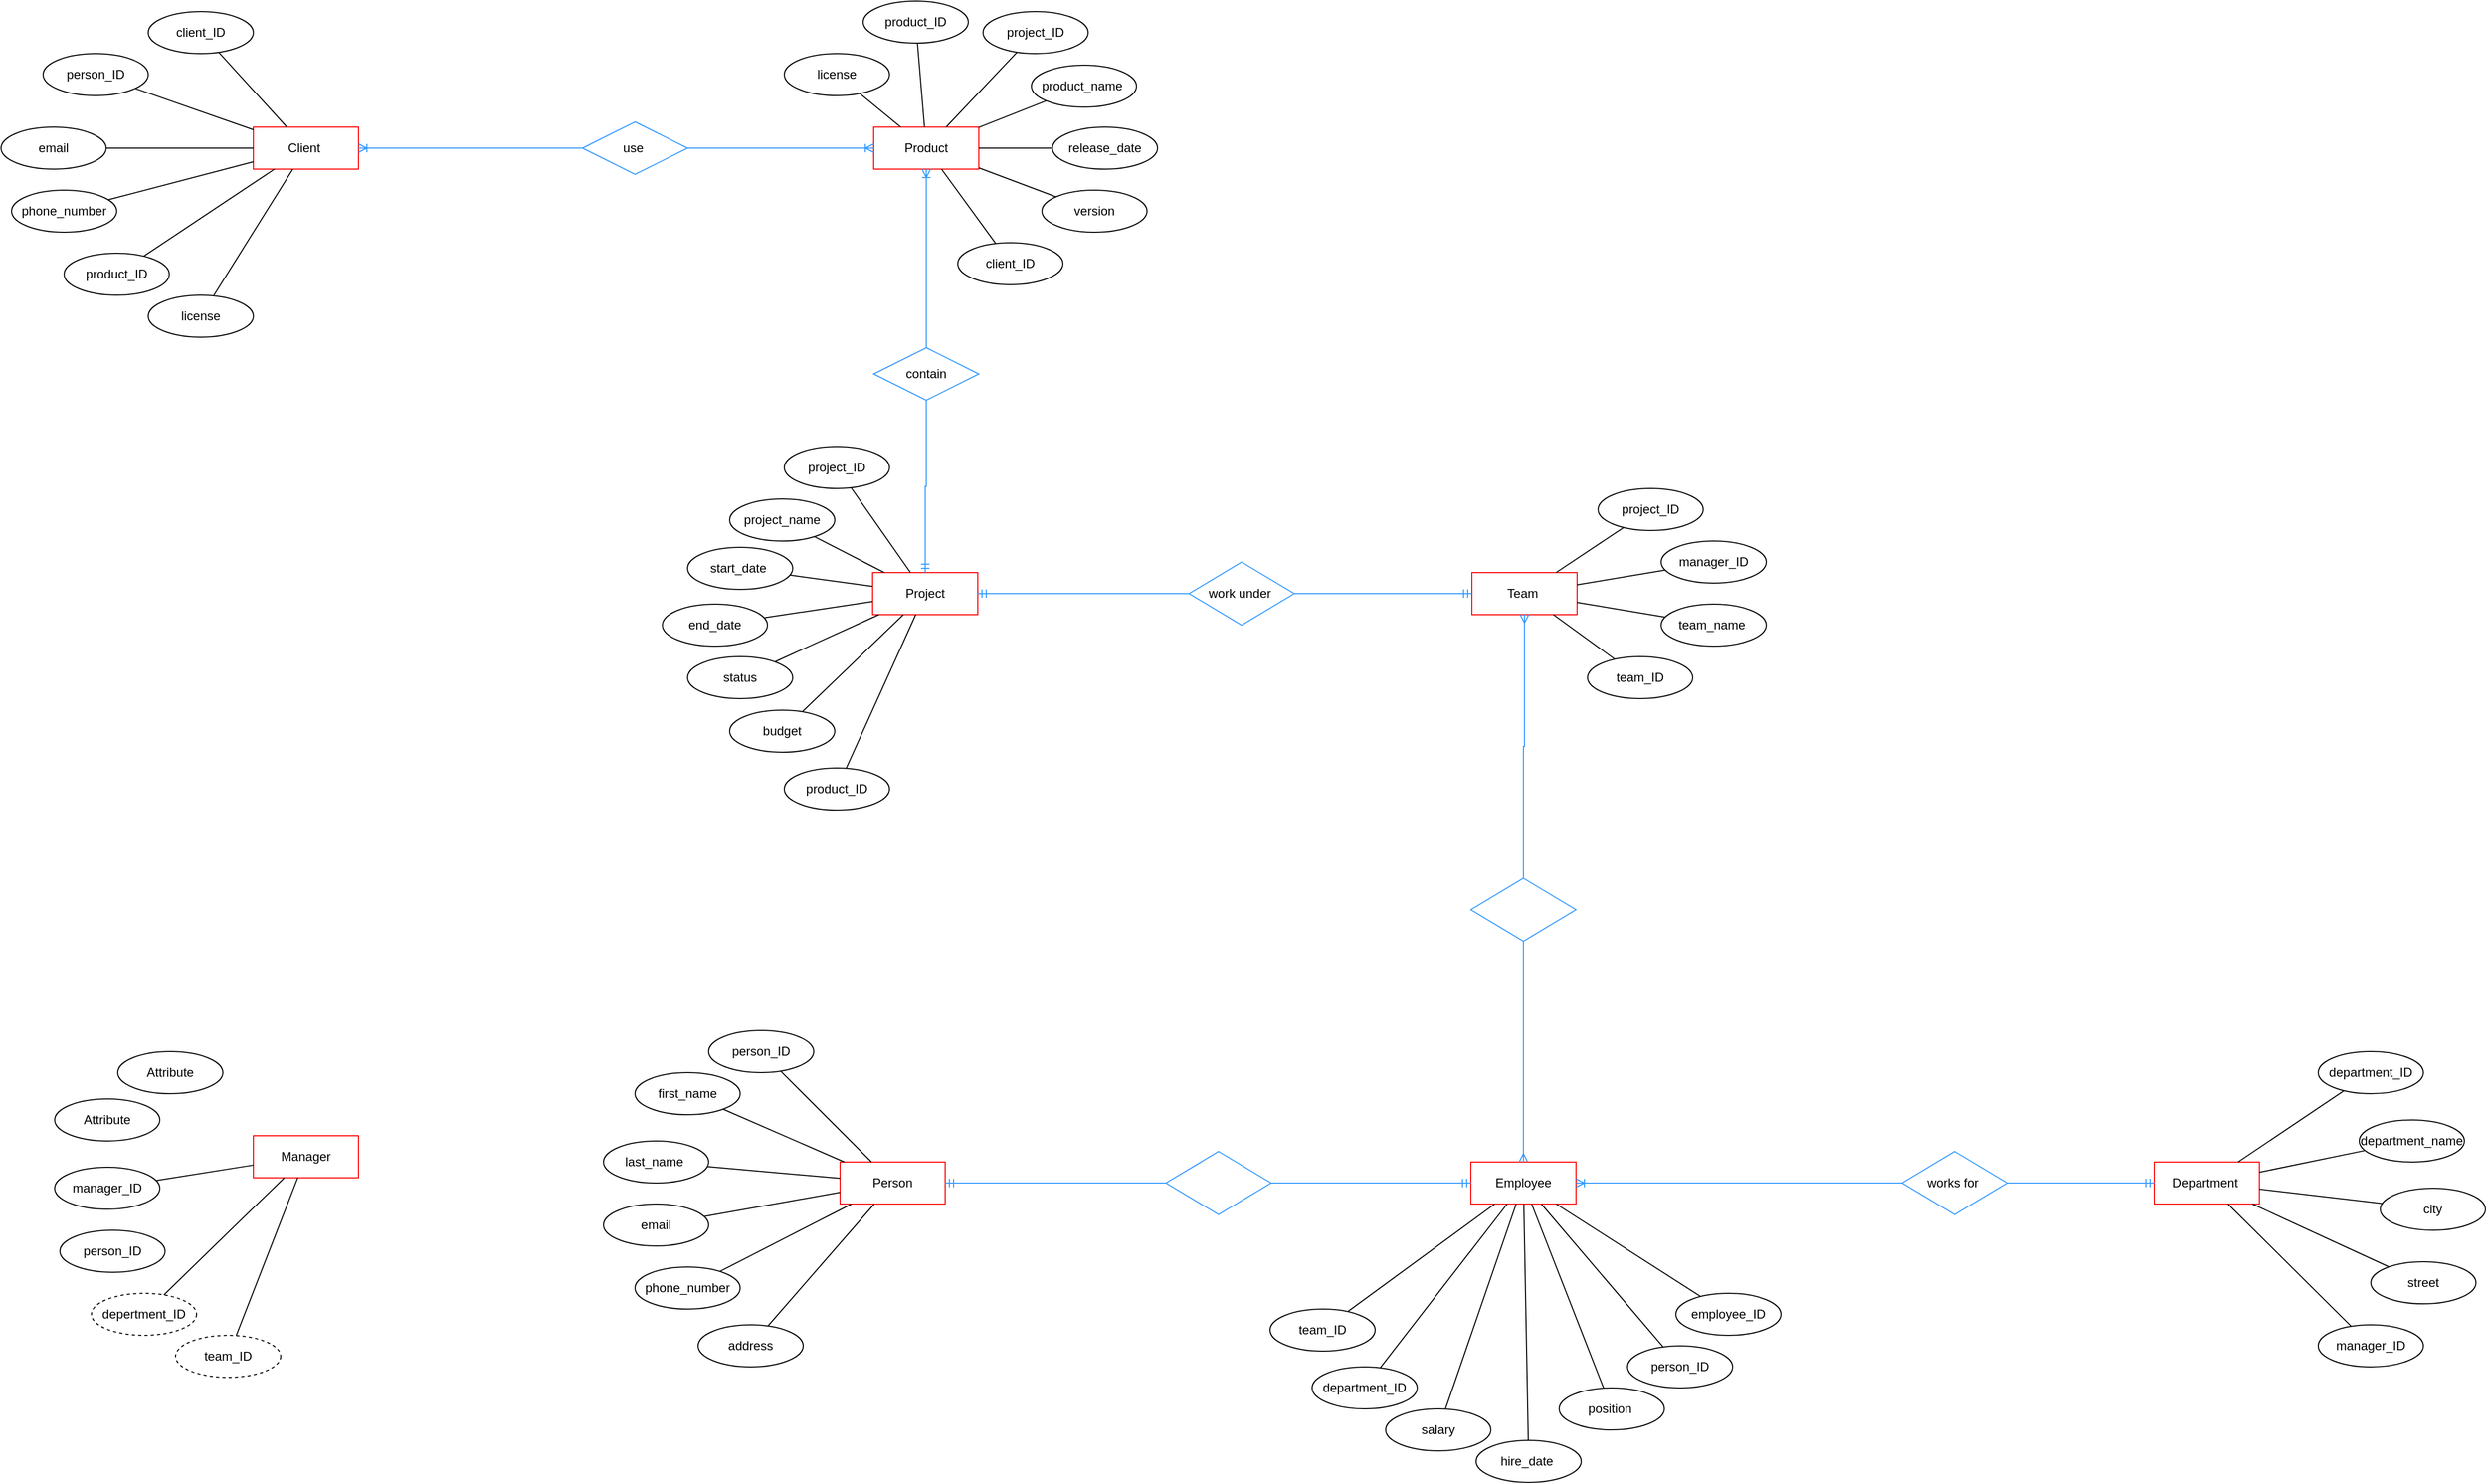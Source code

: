 <mxfile version="24.7.16">
  <diagram name="Сторінка-1" id="0Pz7Ob6YXoPbe005RDs7">
    <mxGraphModel dx="2867" dy="1256" grid="1" gridSize="10" guides="1" tooltips="1" connect="1" arrows="1" fold="1" page="1" pageScale="1" pageWidth="827" pageHeight="1169" math="0" shadow="0">
      <root>
        <mxCell id="0" />
        <mxCell id="1" parent="0" />
        <mxCell id="HCUcy7XUK_Hv5iFKnbys-1" value="person_ID" style="ellipse;whiteSpace=wrap;html=1;align=center;" vertex="1" parent="1">
          <mxGeometry x="1200" y="1370" width="100" height="40" as="geometry" />
        </mxCell>
        <mxCell id="HCUcy7XUK_Hv5iFKnbys-2" value="first_name" style="ellipse;whiteSpace=wrap;html=1;align=center;" vertex="1" parent="1">
          <mxGeometry x="1130" y="1410" width="100" height="40" as="geometry" />
        </mxCell>
        <mxCell id="HCUcy7XUK_Hv5iFKnbys-3" value="last_name&amp;nbsp;" style="ellipse;whiteSpace=wrap;html=1;align=center;" vertex="1" parent="1">
          <mxGeometry x="1100" y="1475" width="100" height="40" as="geometry" />
        </mxCell>
        <mxCell id="HCUcy7XUK_Hv5iFKnbys-4" value="email" style="ellipse;whiteSpace=wrap;html=1;align=center;" vertex="1" parent="1">
          <mxGeometry x="1100" y="1535" width="100" height="40" as="geometry" />
        </mxCell>
        <mxCell id="HCUcy7XUK_Hv5iFKnbys-5" value="phone_number" style="ellipse;whiteSpace=wrap;html=1;align=center;" vertex="1" parent="1">
          <mxGeometry x="1130" y="1595" width="100" height="40" as="geometry" />
        </mxCell>
        <mxCell id="HCUcy7XUK_Hv5iFKnbys-6" value="Person" style="whiteSpace=wrap;html=1;align=center;strokeColor=#FF0000;" vertex="1" parent="1">
          <mxGeometry x="1325" y="1495" width="100" height="40" as="geometry" />
        </mxCell>
        <mxCell id="HCUcy7XUK_Hv5iFKnbys-7" value="address" style="ellipse;whiteSpace=wrap;html=1;align=center;" vertex="1" parent="1">
          <mxGeometry x="1190" y="1650" width="100" height="40" as="geometry" />
        </mxCell>
        <mxCell id="HCUcy7XUK_Hv5iFKnbys-8" value="Employee" style="whiteSpace=wrap;html=1;align=center;strokeColor=#FF0000;" vertex="1" parent="1">
          <mxGeometry x="1925" y="1495" width="100" height="40" as="geometry" />
        </mxCell>
        <mxCell id="HCUcy7XUK_Hv5iFKnbys-9" value="employee_ID" style="ellipse;whiteSpace=wrap;html=1;align=center;" vertex="1" parent="1">
          <mxGeometry x="2120" y="1620" width="100" height="40" as="geometry" />
        </mxCell>
        <mxCell id="HCUcy7XUK_Hv5iFKnbys-10" value="person_ID" style="ellipse;whiteSpace=wrap;html=1;align=center;" vertex="1" parent="1">
          <mxGeometry x="2074" y="1670" width="100" height="40" as="geometry" />
        </mxCell>
        <mxCell id="HCUcy7XUK_Hv5iFKnbys-11" value="position&amp;nbsp;" style="ellipse;whiteSpace=wrap;html=1;align=center;" vertex="1" parent="1">
          <mxGeometry x="2009" y="1710" width="100" height="40" as="geometry" />
        </mxCell>
        <mxCell id="HCUcy7XUK_Hv5iFKnbys-12" value="hire_date&amp;nbsp;" style="ellipse;whiteSpace=wrap;html=1;align=center;" vertex="1" parent="1">
          <mxGeometry x="1930" y="1760" width="100" height="40" as="geometry" />
        </mxCell>
        <mxCell id="HCUcy7XUK_Hv5iFKnbys-13" value="salary" style="ellipse;whiteSpace=wrap;html=1;align=center;" vertex="1" parent="1">
          <mxGeometry x="1844" y="1730" width="100" height="40" as="geometry" />
        </mxCell>
        <mxCell id="HCUcy7XUK_Hv5iFKnbys-14" value="department_ID" style="ellipse;whiteSpace=wrap;html=1;align=center;" vertex="1" parent="1">
          <mxGeometry x="1774" y="1690" width="100" height="40" as="geometry" />
        </mxCell>
        <mxCell id="HCUcy7XUK_Hv5iFKnbys-15" value="team_ID" style="ellipse;whiteSpace=wrap;html=1;align=center;" vertex="1" parent="1">
          <mxGeometry x="1734" y="1635" width="100" height="40" as="geometry" />
        </mxCell>
        <mxCell id="HCUcy7XUK_Hv5iFKnbys-16" value="Department&amp;nbsp;" style="whiteSpace=wrap;html=1;align=center;strokeColor=#FF0000;" vertex="1" parent="1">
          <mxGeometry x="2575" y="1495" width="100" height="40" as="geometry" />
        </mxCell>
        <mxCell id="HCUcy7XUK_Hv5iFKnbys-17" value="department_ID" style="ellipse;whiteSpace=wrap;html=1;align=center;" vertex="1" parent="1">
          <mxGeometry x="2731" y="1390" width="100" height="40" as="geometry" />
        </mxCell>
        <mxCell id="HCUcy7XUK_Hv5iFKnbys-18" value="department_name" style="ellipse;whiteSpace=wrap;html=1;align=center;" vertex="1" parent="1">
          <mxGeometry x="2770" y="1455" width="100" height="40" as="geometry" />
        </mxCell>
        <mxCell id="HCUcy7XUK_Hv5iFKnbys-19" value="manager_ID" style="ellipse;whiteSpace=wrap;html=1;align=center;" vertex="1" parent="1">
          <mxGeometry x="2731" y="1650" width="100" height="40" as="geometry" />
        </mxCell>
        <mxCell id="HCUcy7XUK_Hv5iFKnbys-20" value="Team&amp;nbsp;" style="whiteSpace=wrap;html=1;align=center;strokeColor=#FF0000;" vertex="1" parent="1">
          <mxGeometry x="1926" y="934" width="100" height="40" as="geometry" />
        </mxCell>
        <mxCell id="HCUcy7XUK_Hv5iFKnbys-21" value="team_ID" style="ellipse;whiteSpace=wrap;html=1;align=center;" vertex="1" parent="1">
          <mxGeometry x="2036" y="1014" width="100" height="40" as="geometry" />
        </mxCell>
        <mxCell id="HCUcy7XUK_Hv5iFKnbys-22" value="team_name&amp;nbsp;" style="ellipse;whiteSpace=wrap;html=1;align=center;" vertex="1" parent="1">
          <mxGeometry x="2106" y="964" width="100" height="40" as="geometry" />
        </mxCell>
        <mxCell id="HCUcy7XUK_Hv5iFKnbys-23" value="manager_ID" style="ellipse;whiteSpace=wrap;html=1;align=center;" vertex="1" parent="1">
          <mxGeometry x="2106" y="904" width="100" height="40" as="geometry" />
        </mxCell>
        <mxCell id="HCUcy7XUK_Hv5iFKnbys-24" value="project_ID" style="ellipse;whiteSpace=wrap;html=1;align=center;" vertex="1" parent="1">
          <mxGeometry x="2046" y="854" width="100" height="40" as="geometry" />
        </mxCell>
        <mxCell id="HCUcy7XUK_Hv5iFKnbys-25" value="Product" style="whiteSpace=wrap;html=1;align=center;strokeColor=#FF0000;" vertex="1" parent="1">
          <mxGeometry x="1357" y="510" width="100" height="40" as="geometry" />
        </mxCell>
        <mxCell id="HCUcy7XUK_Hv5iFKnbys-26" value="product_ID" style="ellipse;whiteSpace=wrap;html=1;align=center;" vertex="1" parent="1">
          <mxGeometry x="1347" y="390" width="100" height="40" as="geometry" />
        </mxCell>
        <mxCell id="HCUcy7XUK_Hv5iFKnbys-27" value="product_name&amp;nbsp;" style="ellipse;whiteSpace=wrap;html=1;align=center;" vertex="1" parent="1">
          <mxGeometry x="1507" y="451" width="100" height="40" as="geometry" />
        </mxCell>
        <mxCell id="HCUcy7XUK_Hv5iFKnbys-28" value="release_date" style="ellipse;whiteSpace=wrap;html=1;align=center;" vertex="1" parent="1">
          <mxGeometry x="1527" y="510" width="100" height="40" as="geometry" />
        </mxCell>
        <mxCell id="HCUcy7XUK_Hv5iFKnbys-29" value="version" style="ellipse;whiteSpace=wrap;html=1;align=center;" vertex="1" parent="1">
          <mxGeometry x="1517" y="570" width="100" height="40" as="geometry" />
        </mxCell>
        <mxCell id="HCUcy7XUK_Hv5iFKnbys-30" value="client_ID" style="ellipse;whiteSpace=wrap;html=1;align=center;" vertex="1" parent="1">
          <mxGeometry x="1437" y="620" width="100" height="40" as="geometry" />
        </mxCell>
        <mxCell id="HCUcy7XUK_Hv5iFKnbys-31" value="Project" style="whiteSpace=wrap;html=1;align=center;strokeColor=#FF0000;" vertex="1" parent="1">
          <mxGeometry x="1356" y="934" width="100" height="40" as="geometry" />
        </mxCell>
        <mxCell id="HCUcy7XUK_Hv5iFKnbys-32" value="project_ID" style="ellipse;whiteSpace=wrap;html=1;align=center;" vertex="1" parent="1">
          <mxGeometry x="1272" y="814" width="100" height="40" as="geometry" />
        </mxCell>
        <mxCell id="HCUcy7XUK_Hv5iFKnbys-33" value="project_name" style="ellipse;whiteSpace=wrap;html=1;align=center;" vertex="1" parent="1">
          <mxGeometry x="1220" y="864" width="100" height="40" as="geometry" />
        </mxCell>
        <mxCell id="HCUcy7XUK_Hv5iFKnbys-34" value="start_date&amp;nbsp;" style="ellipse;whiteSpace=wrap;html=1;align=center;" vertex="1" parent="1">
          <mxGeometry x="1180" y="910" width="100" height="40" as="geometry" />
        </mxCell>
        <mxCell id="HCUcy7XUK_Hv5iFKnbys-35" value="end_date" style="ellipse;whiteSpace=wrap;html=1;align=center;" vertex="1" parent="1">
          <mxGeometry x="1156" y="964" width="100" height="40" as="geometry" />
        </mxCell>
        <mxCell id="HCUcy7XUK_Hv5iFKnbys-36" value="status" style="ellipse;whiteSpace=wrap;html=1;align=center;" vertex="1" parent="1">
          <mxGeometry x="1180" y="1014" width="100" height="40" as="geometry" />
        </mxCell>
        <mxCell id="HCUcy7XUK_Hv5iFKnbys-37" value="budget" style="ellipse;whiteSpace=wrap;html=1;align=center;" vertex="1" parent="1">
          <mxGeometry x="1220" y="1065" width="100" height="40" as="geometry" />
        </mxCell>
        <mxCell id="HCUcy7XUK_Hv5iFKnbys-38" value="product_ID" style="ellipse;whiteSpace=wrap;html=1;align=center;" vertex="1" parent="1">
          <mxGeometry x="1272" y="1120" width="100" height="40" as="geometry" />
        </mxCell>
        <mxCell id="HCUcy7XUK_Hv5iFKnbys-39" value="Client&amp;nbsp;" style="whiteSpace=wrap;html=1;align=center;strokeColor=#FF0000;" vertex="1" parent="1">
          <mxGeometry x="767" y="510" width="100" height="40" as="geometry" />
        </mxCell>
        <mxCell id="HCUcy7XUK_Hv5iFKnbys-40" value="client_ID" style="ellipse;whiteSpace=wrap;html=1;align=center;" vertex="1" parent="1">
          <mxGeometry x="667" y="400" width="100" height="40" as="geometry" />
        </mxCell>
        <mxCell id="HCUcy7XUK_Hv5iFKnbys-41" value="" style="endArrow=none;html=1;rounded=0;" edge="1" parent="1" source="HCUcy7XUK_Hv5iFKnbys-1" target="HCUcy7XUK_Hv5iFKnbys-6">
          <mxGeometry relative="1" as="geometry">
            <mxPoint x="1620" y="1450" as="sourcePoint" />
            <mxPoint x="1780" y="1450" as="targetPoint" />
          </mxGeometry>
        </mxCell>
        <mxCell id="HCUcy7XUK_Hv5iFKnbys-42" value="" style="endArrow=none;html=1;rounded=0;" edge="1" parent="1" source="HCUcy7XUK_Hv5iFKnbys-2" target="HCUcy7XUK_Hv5iFKnbys-6">
          <mxGeometry relative="1" as="geometry">
            <mxPoint x="1490" y="1530" as="sourcePoint" />
            <mxPoint x="1650" y="1530" as="targetPoint" />
          </mxGeometry>
        </mxCell>
        <mxCell id="HCUcy7XUK_Hv5iFKnbys-43" value="" style="endArrow=none;html=1;rounded=0;" edge="1" parent="1" source="HCUcy7XUK_Hv5iFKnbys-3" target="HCUcy7XUK_Hv5iFKnbys-6">
          <mxGeometry relative="1" as="geometry">
            <mxPoint x="1490" y="1530" as="sourcePoint" />
            <mxPoint x="1650" y="1530" as="targetPoint" />
          </mxGeometry>
        </mxCell>
        <mxCell id="HCUcy7XUK_Hv5iFKnbys-44" value="" style="endArrow=none;html=1;rounded=0;" edge="1" parent="1" source="HCUcy7XUK_Hv5iFKnbys-4" target="HCUcy7XUK_Hv5iFKnbys-6">
          <mxGeometry relative="1" as="geometry">
            <mxPoint x="1490" y="1530" as="sourcePoint" />
            <mxPoint x="1650" y="1530" as="targetPoint" />
          </mxGeometry>
        </mxCell>
        <mxCell id="HCUcy7XUK_Hv5iFKnbys-45" value="" style="endArrow=none;html=1;rounded=0;" edge="1" parent="1" source="HCUcy7XUK_Hv5iFKnbys-5" target="HCUcy7XUK_Hv5iFKnbys-6">
          <mxGeometry relative="1" as="geometry">
            <mxPoint x="1490" y="1530" as="sourcePoint" />
            <mxPoint x="1650" y="1530" as="targetPoint" />
          </mxGeometry>
        </mxCell>
        <mxCell id="HCUcy7XUK_Hv5iFKnbys-46" value="" style="endArrow=none;html=1;rounded=0;" edge="1" parent="1" source="HCUcy7XUK_Hv5iFKnbys-7" target="HCUcy7XUK_Hv5iFKnbys-6">
          <mxGeometry relative="1" as="geometry">
            <mxPoint x="1490" y="1530" as="sourcePoint" />
            <mxPoint x="1650" y="1530" as="targetPoint" />
          </mxGeometry>
        </mxCell>
        <mxCell id="HCUcy7XUK_Hv5iFKnbys-47" value="" style="endArrow=none;html=1;rounded=0;" edge="1" parent="1" source="HCUcy7XUK_Hv5iFKnbys-21" target="HCUcy7XUK_Hv5iFKnbys-20">
          <mxGeometry relative="1" as="geometry">
            <mxPoint x="2276" y="1074" as="sourcePoint" />
            <mxPoint x="2436" y="1074" as="targetPoint" />
          </mxGeometry>
        </mxCell>
        <mxCell id="HCUcy7XUK_Hv5iFKnbys-48" value="" style="endArrow=none;html=1;rounded=0;" edge="1" parent="1" source="HCUcy7XUK_Hv5iFKnbys-22" target="HCUcy7XUK_Hv5iFKnbys-20">
          <mxGeometry relative="1" as="geometry">
            <mxPoint x="2276" y="1074" as="sourcePoint" />
            <mxPoint x="2436" y="1074" as="targetPoint" />
          </mxGeometry>
        </mxCell>
        <mxCell id="HCUcy7XUK_Hv5iFKnbys-49" value="" style="endArrow=none;html=1;rounded=0;" edge="1" parent="1" source="HCUcy7XUK_Hv5iFKnbys-23" target="HCUcy7XUK_Hv5iFKnbys-20">
          <mxGeometry relative="1" as="geometry">
            <mxPoint x="2276" y="1074" as="sourcePoint" />
            <mxPoint x="2436" y="1074" as="targetPoint" />
          </mxGeometry>
        </mxCell>
        <mxCell id="HCUcy7XUK_Hv5iFKnbys-50" value="" style="endArrow=none;html=1;rounded=0;" edge="1" parent="1" source="HCUcy7XUK_Hv5iFKnbys-24" target="HCUcy7XUK_Hv5iFKnbys-20">
          <mxGeometry relative="1" as="geometry">
            <mxPoint x="2276" y="1074" as="sourcePoint" />
            <mxPoint x="2436" y="1074" as="targetPoint" />
          </mxGeometry>
        </mxCell>
        <mxCell id="HCUcy7XUK_Hv5iFKnbys-51" value="" style="endArrow=none;html=1;rounded=0;" edge="1" parent="1" source="HCUcy7XUK_Hv5iFKnbys-32" target="HCUcy7XUK_Hv5iFKnbys-31">
          <mxGeometry relative="1" as="geometry">
            <mxPoint x="1333.409" y="874.749" as="sourcePoint" />
            <mxPoint x="1896" y="1064" as="targetPoint" />
          </mxGeometry>
        </mxCell>
        <mxCell id="HCUcy7XUK_Hv5iFKnbys-52" value="" style="endArrow=none;html=1;rounded=0;" edge="1" parent="1" source="HCUcy7XUK_Hv5iFKnbys-33" target="HCUcy7XUK_Hv5iFKnbys-31">
          <mxGeometry relative="1" as="geometry">
            <mxPoint x="1736" y="1064" as="sourcePoint" />
            <mxPoint x="1896" y="1064" as="targetPoint" />
          </mxGeometry>
        </mxCell>
        <mxCell id="HCUcy7XUK_Hv5iFKnbys-53" value="" style="endArrow=none;html=1;rounded=0;" edge="1" parent="1" source="HCUcy7XUK_Hv5iFKnbys-34" target="HCUcy7XUK_Hv5iFKnbys-31">
          <mxGeometry relative="1" as="geometry">
            <mxPoint x="1736" y="1064" as="sourcePoint" />
            <mxPoint x="1896" y="1064" as="targetPoint" />
          </mxGeometry>
        </mxCell>
        <mxCell id="HCUcy7XUK_Hv5iFKnbys-54" value="" style="endArrow=none;html=1;rounded=0;" edge="1" parent="1" source="HCUcy7XUK_Hv5iFKnbys-35" target="HCUcy7XUK_Hv5iFKnbys-31">
          <mxGeometry relative="1" as="geometry">
            <mxPoint x="1736" y="1064" as="sourcePoint" />
            <mxPoint x="1896" y="1064" as="targetPoint" />
          </mxGeometry>
        </mxCell>
        <mxCell id="HCUcy7XUK_Hv5iFKnbys-55" value="" style="endArrow=none;html=1;rounded=0;" edge="1" parent="1" source="HCUcy7XUK_Hv5iFKnbys-36" target="HCUcy7XUK_Hv5iFKnbys-31">
          <mxGeometry relative="1" as="geometry">
            <mxPoint x="1736" y="1064" as="sourcePoint" />
            <mxPoint x="1896" y="1064" as="targetPoint" />
          </mxGeometry>
        </mxCell>
        <mxCell id="HCUcy7XUK_Hv5iFKnbys-56" value="" style="endArrow=none;html=1;rounded=0;" edge="1" parent="1" source="HCUcy7XUK_Hv5iFKnbys-37" target="HCUcy7XUK_Hv5iFKnbys-31">
          <mxGeometry relative="1" as="geometry">
            <mxPoint x="1736" y="1064" as="sourcePoint" />
            <mxPoint x="1896" y="1064" as="targetPoint" />
          </mxGeometry>
        </mxCell>
        <mxCell id="HCUcy7XUK_Hv5iFKnbys-57" value="" style="endArrow=none;html=1;rounded=0;" edge="1" parent="1" source="HCUcy7XUK_Hv5iFKnbys-38" target="HCUcy7XUK_Hv5iFKnbys-31">
          <mxGeometry relative="1" as="geometry">
            <mxPoint x="1406" y="1106" as="sourcePoint" />
            <mxPoint x="1896" y="1064" as="targetPoint" />
          </mxGeometry>
        </mxCell>
        <mxCell id="HCUcy7XUK_Hv5iFKnbys-58" value="" style="endArrow=none;html=1;rounded=0;" edge="1" parent="1" source="HCUcy7XUK_Hv5iFKnbys-9" target="HCUcy7XUK_Hv5iFKnbys-8">
          <mxGeometry relative="1" as="geometry">
            <mxPoint x="1705" y="1555" as="sourcePoint" />
            <mxPoint x="1865" y="1555" as="targetPoint" />
          </mxGeometry>
        </mxCell>
        <mxCell id="HCUcy7XUK_Hv5iFKnbys-59" value="" style="endArrow=none;html=1;rounded=0;" edge="1" parent="1" source="HCUcy7XUK_Hv5iFKnbys-10" target="HCUcy7XUK_Hv5iFKnbys-8">
          <mxGeometry relative="1" as="geometry">
            <mxPoint x="1705" y="1555" as="sourcePoint" />
            <mxPoint x="1865" y="1555" as="targetPoint" />
          </mxGeometry>
        </mxCell>
        <mxCell id="HCUcy7XUK_Hv5iFKnbys-60" value="" style="endArrow=none;html=1;rounded=0;" edge="1" parent="1" source="HCUcy7XUK_Hv5iFKnbys-11" target="HCUcy7XUK_Hv5iFKnbys-8">
          <mxGeometry relative="1" as="geometry">
            <mxPoint x="1705" y="1555" as="sourcePoint" />
            <mxPoint x="1865" y="1555" as="targetPoint" />
          </mxGeometry>
        </mxCell>
        <mxCell id="HCUcy7XUK_Hv5iFKnbys-61" value="" style="endArrow=none;html=1;rounded=0;" edge="1" parent="1" source="HCUcy7XUK_Hv5iFKnbys-12" target="HCUcy7XUK_Hv5iFKnbys-8">
          <mxGeometry relative="1" as="geometry">
            <mxPoint x="1705" y="1555" as="sourcePoint" />
            <mxPoint x="1865" y="1555" as="targetPoint" />
          </mxGeometry>
        </mxCell>
        <mxCell id="HCUcy7XUK_Hv5iFKnbys-62" value="" style="endArrow=none;html=1;rounded=0;" edge="1" parent="1" source="HCUcy7XUK_Hv5iFKnbys-13" target="HCUcy7XUK_Hv5iFKnbys-8">
          <mxGeometry relative="1" as="geometry">
            <mxPoint x="1705" y="1555" as="sourcePoint" />
            <mxPoint x="1865" y="1555" as="targetPoint" />
          </mxGeometry>
        </mxCell>
        <mxCell id="HCUcy7XUK_Hv5iFKnbys-63" value="" style="endArrow=none;html=1;rounded=0;" edge="1" parent="1" source="HCUcy7XUK_Hv5iFKnbys-14" target="HCUcy7XUK_Hv5iFKnbys-8">
          <mxGeometry relative="1" as="geometry">
            <mxPoint x="1705" y="1555" as="sourcePoint" />
            <mxPoint x="1865" y="1555" as="targetPoint" />
          </mxGeometry>
        </mxCell>
        <mxCell id="HCUcy7XUK_Hv5iFKnbys-64" value="" style="endArrow=none;html=1;rounded=0;" edge="1" parent="1" source="HCUcy7XUK_Hv5iFKnbys-15" target="HCUcy7XUK_Hv5iFKnbys-8">
          <mxGeometry relative="1" as="geometry">
            <mxPoint x="1705" y="1555" as="sourcePoint" />
            <mxPoint x="1865" y="1555" as="targetPoint" />
          </mxGeometry>
        </mxCell>
        <mxCell id="HCUcy7XUK_Hv5iFKnbys-65" value="" style="endArrow=none;html=1;rounded=0;" edge="1" parent="1" source="HCUcy7XUK_Hv5iFKnbys-17" target="HCUcy7XUK_Hv5iFKnbys-16">
          <mxGeometry relative="1" as="geometry">
            <mxPoint x="2805.181" y="1444.182" as="sourcePoint" />
            <mxPoint x="2535" y="1645.82" as="targetPoint" />
          </mxGeometry>
        </mxCell>
        <mxCell id="HCUcy7XUK_Hv5iFKnbys-66" value="" style="endArrow=none;html=1;rounded=0;" edge="1" parent="1" source="HCUcy7XUK_Hv5iFKnbys-18" target="HCUcy7XUK_Hv5iFKnbys-16">
          <mxGeometry relative="1" as="geometry">
            <mxPoint x="2375" y="1645.82" as="sourcePoint" />
            <mxPoint x="2535" y="1645.82" as="targetPoint" />
          </mxGeometry>
        </mxCell>
        <mxCell id="HCUcy7XUK_Hv5iFKnbys-67" value="" style="endArrow=none;html=1;rounded=0;" edge="1" parent="1" source="HCUcy7XUK_Hv5iFKnbys-19" target="HCUcy7XUK_Hv5iFKnbys-16">
          <mxGeometry relative="1" as="geometry">
            <mxPoint x="2375" y="1645.82" as="sourcePoint" />
            <mxPoint x="2535" y="1645.82" as="targetPoint" />
          </mxGeometry>
        </mxCell>
        <mxCell id="HCUcy7XUK_Hv5iFKnbys-68" value="" style="endArrow=none;html=1;rounded=0;" edge="1" parent="1" source="HCUcy7XUK_Hv5iFKnbys-26" target="HCUcy7XUK_Hv5iFKnbys-25">
          <mxGeometry relative="1" as="geometry">
            <mxPoint x="1017" y="230" as="sourcePoint" />
            <mxPoint x="1177" y="230" as="targetPoint" />
          </mxGeometry>
        </mxCell>
        <mxCell id="HCUcy7XUK_Hv5iFKnbys-69" value="" style="endArrow=none;html=1;rounded=0;" edge="1" parent="1" source="HCUcy7XUK_Hv5iFKnbys-98" target="HCUcy7XUK_Hv5iFKnbys-16">
          <mxGeometry relative="1" as="geometry">
            <mxPoint x="2886" y="1535.82" as="sourcePoint" />
            <mxPoint x="2535" y="1645.82" as="targetPoint" />
          </mxGeometry>
        </mxCell>
        <mxCell id="HCUcy7XUK_Hv5iFKnbys-70" value="" style="endArrow=none;html=1;rounded=0;" edge="1" parent="1" source="HCUcy7XUK_Hv5iFKnbys-27" target="HCUcy7XUK_Hv5iFKnbys-25">
          <mxGeometry relative="1" as="geometry">
            <mxPoint x="1017" y="460" as="sourcePoint" />
            <mxPoint x="1177" y="460" as="targetPoint" />
          </mxGeometry>
        </mxCell>
        <mxCell id="HCUcy7XUK_Hv5iFKnbys-71" value="" style="endArrow=none;html=1;rounded=0;" edge="1" parent="1" source="HCUcy7XUK_Hv5iFKnbys-28" target="HCUcy7XUK_Hv5iFKnbys-25">
          <mxGeometry relative="1" as="geometry">
            <mxPoint x="1017" y="460" as="sourcePoint" />
            <mxPoint x="1177" y="460" as="targetPoint" />
          </mxGeometry>
        </mxCell>
        <mxCell id="HCUcy7XUK_Hv5iFKnbys-72" value="" style="endArrow=none;html=1;rounded=0;" edge="1" parent="1" source="HCUcy7XUK_Hv5iFKnbys-29" target="HCUcy7XUK_Hv5iFKnbys-25">
          <mxGeometry relative="1" as="geometry">
            <mxPoint x="1017" y="460" as="sourcePoint" />
            <mxPoint x="1177" y="460" as="targetPoint" />
          </mxGeometry>
        </mxCell>
        <mxCell id="HCUcy7XUK_Hv5iFKnbys-73" value="" style="endArrow=none;html=1;rounded=0;" edge="1" parent="1" source="HCUcy7XUK_Hv5iFKnbys-30" target="HCUcy7XUK_Hv5iFKnbys-25">
          <mxGeometry relative="1" as="geometry">
            <mxPoint x="1017" y="460" as="sourcePoint" />
            <mxPoint x="1177" y="460" as="targetPoint" />
          </mxGeometry>
        </mxCell>
        <mxCell id="HCUcy7XUK_Hv5iFKnbys-74" value="" style="shape=rhombus;html=1;dashed=0;whiteSpace=wrap;perimeter=rhombusPerimeter;strokeColor=#3399FF;" vertex="1" parent="1">
          <mxGeometry x="1635" y="1485" width="100" height="60" as="geometry" />
        </mxCell>
        <mxCell id="HCUcy7XUK_Hv5iFKnbys-75" value="Manager" style="whiteSpace=wrap;html=1;align=center;strokeColor=#FF0000;" vertex="1" parent="1">
          <mxGeometry x="767" y="1470" width="100" height="40" as="geometry" />
        </mxCell>
        <mxCell id="HCUcy7XUK_Hv5iFKnbys-76" value="Attribute" style="ellipse;whiteSpace=wrap;html=1;align=center;" vertex="1" parent="1">
          <mxGeometry x="638" y="1390" width="100" height="40" as="geometry" />
        </mxCell>
        <mxCell id="HCUcy7XUK_Hv5iFKnbys-77" value="Attribute" style="ellipse;whiteSpace=wrap;html=1;align=center;" vertex="1" parent="1">
          <mxGeometry x="578" y="1435" width="100" height="40" as="geometry" />
        </mxCell>
        <mxCell id="HCUcy7XUK_Hv5iFKnbys-78" value="person_ID" style="ellipse;whiteSpace=wrap;html=1;align=center;" vertex="1" parent="1">
          <mxGeometry x="583" y="1560" width="100" height="40" as="geometry" />
        </mxCell>
        <mxCell id="HCUcy7XUK_Hv5iFKnbys-79" value="manager_ID" style="ellipse;whiteSpace=wrap;html=1;align=center;" vertex="1" parent="1">
          <mxGeometry x="578" y="1500" width="100" height="40" as="geometry" />
        </mxCell>
        <mxCell id="HCUcy7XUK_Hv5iFKnbys-80" value="works for&amp;nbsp;" style="shape=rhombus;html=1;dashed=0;whiteSpace=wrap;perimeter=rhombusPerimeter;strokeColor=#3399FF;" vertex="1" parent="1">
          <mxGeometry x="2335" y="1485" width="100" height="60" as="geometry" />
        </mxCell>
        <mxCell id="HCUcy7XUK_Hv5iFKnbys-81" value="work under&amp;nbsp;" style="shape=rhombus;html=1;dashed=0;whiteSpace=wrap;perimeter=rhombusPerimeter;strokeColor=#3399FF;" vertex="1" parent="1">
          <mxGeometry x="1657" y="924" width="100" height="60" as="geometry" />
        </mxCell>
        <mxCell id="HCUcy7XUK_Hv5iFKnbys-82" value="project_ID" style="ellipse;whiteSpace=wrap;html=1;align=center;" vertex="1" parent="1">
          <mxGeometry x="1461" y="400" width="100" height="40" as="geometry" />
        </mxCell>
        <mxCell id="HCUcy7XUK_Hv5iFKnbys-83" value="" style="endArrow=none;html=1;rounded=0;" edge="1" parent="1" source="HCUcy7XUK_Hv5iFKnbys-82" target="HCUcy7XUK_Hv5iFKnbys-25">
          <mxGeometry relative="1" as="geometry">
            <mxPoint x="1627" y="720" as="sourcePoint" />
            <mxPoint x="1787" y="720" as="targetPoint" />
          </mxGeometry>
        </mxCell>
        <mxCell id="HCUcy7XUK_Hv5iFKnbys-84" value="person_ID" style="ellipse;whiteSpace=wrap;html=1;align=center;" vertex="1" parent="1">
          <mxGeometry x="567" y="440" width="100" height="40" as="geometry" />
        </mxCell>
        <mxCell id="HCUcy7XUK_Hv5iFKnbys-85" value="email" style="ellipse;whiteSpace=wrap;html=1;align=center;" vertex="1" parent="1">
          <mxGeometry x="527" y="510" width="100" height="40" as="geometry" />
        </mxCell>
        <mxCell id="HCUcy7XUK_Hv5iFKnbys-86" value="phone_number" style="ellipse;whiteSpace=wrap;html=1;align=center;" vertex="1" parent="1">
          <mxGeometry x="537" y="570" width="100" height="40" as="geometry" />
        </mxCell>
        <mxCell id="HCUcy7XUK_Hv5iFKnbys-87" value="product_ID" style="ellipse;whiteSpace=wrap;html=1;align=center;" vertex="1" parent="1">
          <mxGeometry x="587" y="630" width="100" height="40" as="geometry" />
        </mxCell>
        <mxCell id="HCUcy7XUK_Hv5iFKnbys-88" value="license" style="ellipse;whiteSpace=wrap;html=1;align=center;" vertex="1" parent="1">
          <mxGeometry x="667" y="670" width="100" height="40" as="geometry" />
        </mxCell>
        <mxCell id="HCUcy7XUK_Hv5iFKnbys-89" value="license" style="ellipse;whiteSpace=wrap;html=1;align=center;" vertex="1" parent="1">
          <mxGeometry x="1272" y="440" width="100" height="40" as="geometry" />
        </mxCell>
        <mxCell id="HCUcy7XUK_Hv5iFKnbys-90" value="" style="endArrow=none;html=1;rounded=0;" edge="1" parent="1" source="HCUcy7XUK_Hv5iFKnbys-89" target="HCUcy7XUK_Hv5iFKnbys-25">
          <mxGeometry relative="1" as="geometry">
            <mxPoint x="1409" y="440" as="sourcePoint" />
            <mxPoint x="1415" y="520" as="targetPoint" />
          </mxGeometry>
        </mxCell>
        <mxCell id="HCUcy7XUK_Hv5iFKnbys-91" value="" style="endArrow=none;html=1;rounded=0;" edge="1" parent="1" source="HCUcy7XUK_Hv5iFKnbys-39" target="HCUcy7XUK_Hv5iFKnbys-40">
          <mxGeometry relative="1" as="geometry">
            <mxPoint x="537" y="570" as="sourcePoint" />
            <mxPoint x="697" y="570" as="targetPoint" />
          </mxGeometry>
        </mxCell>
        <mxCell id="HCUcy7XUK_Hv5iFKnbys-92" value="" style="endArrow=none;html=1;rounded=0;" edge="1" parent="1" source="HCUcy7XUK_Hv5iFKnbys-39" target="HCUcy7XUK_Hv5iFKnbys-84">
          <mxGeometry relative="1" as="geometry">
            <mxPoint x="497" y="512.714" as="sourcePoint" />
            <mxPoint x="327" y="580" as="targetPoint" />
          </mxGeometry>
        </mxCell>
        <mxCell id="HCUcy7XUK_Hv5iFKnbys-93" value="" style="endArrow=none;html=1;rounded=0;" edge="1" parent="1" source="HCUcy7XUK_Hv5iFKnbys-39" target="HCUcy7XUK_Hv5iFKnbys-85">
          <mxGeometry relative="1" as="geometry">
            <mxPoint x="497" y="531.477" as="sourcePoint" />
            <mxPoint x="327" y="580" as="targetPoint" />
          </mxGeometry>
        </mxCell>
        <mxCell id="HCUcy7XUK_Hv5iFKnbys-94" value="" style="endArrow=none;html=1;rounded=0;" edge="1" parent="1" source="HCUcy7XUK_Hv5iFKnbys-86" target="HCUcy7XUK_Hv5iFKnbys-39">
          <mxGeometry relative="1" as="geometry">
            <mxPoint x="217" y="600" as="sourcePoint" />
            <mxPoint x="493.667" y="550" as="targetPoint" />
          </mxGeometry>
        </mxCell>
        <mxCell id="HCUcy7XUK_Hv5iFKnbys-95" value="" style="endArrow=none;html=1;rounded=0;" edge="1" parent="1" source="HCUcy7XUK_Hv5iFKnbys-87" target="HCUcy7XUK_Hv5iFKnbys-39">
          <mxGeometry relative="1" as="geometry">
            <mxPoint x="587" y="590" as="sourcePoint" />
            <mxPoint x="747" y="590" as="targetPoint" />
          </mxGeometry>
        </mxCell>
        <mxCell id="HCUcy7XUK_Hv5iFKnbys-96" value="" style="endArrow=none;html=1;rounded=0;" edge="1" parent="1" source="HCUcy7XUK_Hv5iFKnbys-88" target="HCUcy7XUK_Hv5iFKnbys-39">
          <mxGeometry relative="1" as="geometry">
            <mxPoint x="587" y="590" as="sourcePoint" />
            <mxPoint x="747" y="590" as="targetPoint" />
          </mxGeometry>
        </mxCell>
        <mxCell id="HCUcy7XUK_Hv5iFKnbys-97" value="" style="endArrow=none;html=1;rounded=0;" edge="1" parent="1" source="HCUcy7XUK_Hv5iFKnbys-79" target="HCUcy7XUK_Hv5iFKnbys-75">
          <mxGeometry relative="1" as="geometry">
            <mxPoint x="1233" y="1360" as="sourcePoint" />
            <mxPoint x="1393" y="1360" as="targetPoint" />
          </mxGeometry>
        </mxCell>
        <mxCell id="HCUcy7XUK_Hv5iFKnbys-98" value="city" style="ellipse;whiteSpace=wrap;html=1;align=center;" vertex="1" parent="1">
          <mxGeometry x="2790" y="1520" width="100" height="40" as="geometry" />
        </mxCell>
        <mxCell id="HCUcy7XUK_Hv5iFKnbys-99" value="street" style="ellipse;whiteSpace=wrap;html=1;align=center;" vertex="1" parent="1">
          <mxGeometry x="2781" y="1590" width="100" height="40" as="geometry" />
        </mxCell>
        <mxCell id="HCUcy7XUK_Hv5iFKnbys-100" value="" style="endArrow=none;html=1;rounded=0;" edge="1" parent="1" source="HCUcy7XUK_Hv5iFKnbys-16" target="HCUcy7XUK_Hv5iFKnbys-99">
          <mxGeometry relative="1" as="geometry">
            <mxPoint x="2566" y="1610" as="sourcePoint" />
            <mxPoint x="2726" y="1610" as="targetPoint" />
          </mxGeometry>
        </mxCell>
        <mxCell id="HCUcy7XUK_Hv5iFKnbys-101" value="depertment_ID" style="ellipse;whiteSpace=wrap;html=1;align=center;dashed=1;" vertex="1" parent="1">
          <mxGeometry x="613" y="1620" width="100" height="40" as="geometry" />
        </mxCell>
        <mxCell id="HCUcy7XUK_Hv5iFKnbys-102" value="team_ID" style="ellipse;whiteSpace=wrap;html=1;align=center;dashed=1;" vertex="1" parent="1">
          <mxGeometry x="693" y="1660" width="100" height="40" as="geometry" />
        </mxCell>
        <mxCell id="HCUcy7XUK_Hv5iFKnbys-103" value="" style="endArrow=none;html=1;rounded=0;" edge="1" parent="1" source="HCUcy7XUK_Hv5iFKnbys-101" target="HCUcy7XUK_Hv5iFKnbys-75">
          <mxGeometry relative="1" as="geometry">
            <mxPoint x="663" y="1620" as="sourcePoint" />
            <mxPoint x="823" y="1620" as="targetPoint" />
          </mxGeometry>
        </mxCell>
        <mxCell id="HCUcy7XUK_Hv5iFKnbys-104" value="" style="endArrow=none;html=1;rounded=0;" edge="1" parent="1" source="HCUcy7XUK_Hv5iFKnbys-102" target="HCUcy7XUK_Hv5iFKnbys-75">
          <mxGeometry relative="1" as="geometry">
            <mxPoint x="663" y="1620" as="sourcePoint" />
            <mxPoint x="823" y="1620" as="targetPoint" />
          </mxGeometry>
        </mxCell>
        <mxCell id="HCUcy7XUK_Hv5iFKnbys-105" value="use&amp;nbsp;" style="shape=rhombus;html=1;dashed=0;whiteSpace=wrap;perimeter=rhombusPerimeter;strokeColor=#3399FF;" vertex="1" parent="1">
          <mxGeometry x="1080" y="505" width="100" height="50" as="geometry" />
        </mxCell>
        <mxCell id="HCUcy7XUK_Hv5iFKnbys-106" value="" style="edgeStyle=entityRelationEdgeStyle;fontSize=12;html=1;endArrow=ERoneToMany;rounded=0;strokeColor=#3399FF;" edge="1" parent="1" source="HCUcy7XUK_Hv5iFKnbys-105" target="HCUcy7XUK_Hv5iFKnbys-39">
          <mxGeometry width="100" height="100" relative="1" as="geometry">
            <mxPoint x="1146" y="530" as="sourcePoint" />
            <mxPoint x="1113" y="520" as="targetPoint" />
          </mxGeometry>
        </mxCell>
        <mxCell id="HCUcy7XUK_Hv5iFKnbys-107" value="" style="edgeStyle=entityRelationEdgeStyle;fontSize=12;html=1;endArrow=ERoneToMany;rounded=0;strokeColor=#3399FF;" edge="1" parent="1" source="HCUcy7XUK_Hv5iFKnbys-105" target="HCUcy7XUK_Hv5iFKnbys-25">
          <mxGeometry width="100" height="100" relative="1" as="geometry">
            <mxPoint x="947" y="620" as="sourcePoint" />
            <mxPoint x="1047" y="520" as="targetPoint" />
          </mxGeometry>
        </mxCell>
        <mxCell id="HCUcy7XUK_Hv5iFKnbys-108" value="" style="edgeStyle=entityRelationEdgeStyle;fontSize=12;html=1;endArrow=ERmandOne;rounded=0;strokeColor=#3399FF;" edge="1" parent="1" source="HCUcy7XUK_Hv5iFKnbys-81" target="HCUcy7XUK_Hv5iFKnbys-20">
          <mxGeometry width="100" height="100" relative="1" as="geometry">
            <mxPoint x="1766" y="866" as="sourcePoint" />
            <mxPoint x="1866" y="766" as="targetPoint" />
          </mxGeometry>
        </mxCell>
        <mxCell id="HCUcy7XUK_Hv5iFKnbys-109" value="" style="edgeStyle=entityRelationEdgeStyle;fontSize=12;html=1;endArrow=ERmandOne;rounded=0;strokeColor=#3399FF;" edge="1" parent="1" source="HCUcy7XUK_Hv5iFKnbys-81" target="HCUcy7XUK_Hv5iFKnbys-31">
          <mxGeometry width="100" height="100" relative="1" as="geometry">
            <mxPoint x="1766" y="866" as="sourcePoint" />
            <mxPoint x="1866" y="766" as="targetPoint" />
          </mxGeometry>
        </mxCell>
        <mxCell id="HCUcy7XUK_Hv5iFKnbys-110" value="contain" style="shape=rhombus;html=1;dashed=0;whiteSpace=wrap;perimeter=rhombusPerimeter;strokeColor=#3399FF;" vertex="1" parent="1">
          <mxGeometry x="1357" y="720" width="100" height="50" as="geometry" />
        </mxCell>
        <mxCell id="HCUcy7XUK_Hv5iFKnbys-111" value="" style="edgeStyle=elbowEdgeStyle;fontSize=12;html=1;endArrow=ERoneToMany;rounded=0;elbow=vertical;strokeColor=#3399FF;" edge="1" parent="1" source="HCUcy7XUK_Hv5iFKnbys-110" target="HCUcy7XUK_Hv5iFKnbys-25">
          <mxGeometry width="100" height="100" relative="1" as="geometry">
            <mxPoint x="1367" y="850" as="sourcePoint" />
            <mxPoint x="1397" y="610" as="targetPoint" />
          </mxGeometry>
        </mxCell>
        <mxCell id="HCUcy7XUK_Hv5iFKnbys-112" value="" style="edgeStyle=elbowEdgeStyle;fontSize=12;html=1;endArrow=ERmandOne;rounded=0;elbow=vertical;strokeColor=#3399FF;" edge="1" parent="1" source="HCUcy7XUK_Hv5iFKnbys-110" target="HCUcy7XUK_Hv5iFKnbys-31">
          <mxGeometry width="100" height="100" relative="1" as="geometry">
            <mxPoint x="1367" y="850" as="sourcePoint" />
            <mxPoint x="1467" y="750" as="targetPoint" />
          </mxGeometry>
        </mxCell>
        <mxCell id="HCUcy7XUK_Hv5iFKnbys-113" value="" style="edgeStyle=entityRelationEdgeStyle;fontSize=12;html=1;endArrow=ERmandOne;rounded=0;strokeColor=#3399FF;" edge="1" parent="1" source="HCUcy7XUK_Hv5iFKnbys-74" target="HCUcy7XUK_Hv5iFKnbys-8">
          <mxGeometry width="100" height="100" relative="1" as="geometry">
            <mxPoint x="1595" y="1450" as="sourcePoint" />
            <mxPoint x="1695" y="1350" as="targetPoint" />
          </mxGeometry>
        </mxCell>
        <mxCell id="HCUcy7XUK_Hv5iFKnbys-114" value="" style="edgeStyle=elbowEdgeStyle;fontSize=12;html=1;endArrow=ERmandOne;rounded=0;strokeColor=#3399FF;elbow=vertical;" edge="1" parent="1" source="HCUcy7XUK_Hv5iFKnbys-74" target="HCUcy7XUK_Hv5iFKnbys-6">
          <mxGeometry width="100" height="100" relative="1" as="geometry">
            <mxPoint x="1595" y="1450" as="sourcePoint" />
            <mxPoint x="1695" y="1350" as="targetPoint" />
          </mxGeometry>
        </mxCell>
        <mxCell id="HCUcy7XUK_Hv5iFKnbys-115" value="" style="edgeStyle=entityRelationEdgeStyle;fontSize=12;html=1;endArrow=ERmandOne;rounded=0;strokeColor=#3399FF;" edge="1" parent="1" source="HCUcy7XUK_Hv5iFKnbys-80" target="HCUcy7XUK_Hv5iFKnbys-16">
          <mxGeometry width="100" height="100" relative="1" as="geometry">
            <mxPoint x="2135" y="1500" as="sourcePoint" />
            <mxPoint x="2235" y="1400" as="targetPoint" />
          </mxGeometry>
        </mxCell>
        <mxCell id="HCUcy7XUK_Hv5iFKnbys-116" value="" style="edgeStyle=entityRelationEdgeStyle;fontSize=12;html=1;endArrow=ERoneToMany;rounded=0;strokeColor=#3399FF;" edge="1" parent="1" source="HCUcy7XUK_Hv5iFKnbys-80" target="HCUcy7XUK_Hv5iFKnbys-8">
          <mxGeometry width="100" height="100" relative="1" as="geometry">
            <mxPoint x="2135" y="1500" as="sourcePoint" />
            <mxPoint x="2235" y="1400" as="targetPoint" />
          </mxGeometry>
        </mxCell>
        <mxCell id="HCUcy7XUK_Hv5iFKnbys-117" value="" style="shape=rhombus;html=1;dashed=0;whiteSpace=wrap;perimeter=rhombusPerimeter;strokeColor=#3399FF;" vertex="1" parent="1">
          <mxGeometry x="1925" y="1225" width="100" height="60" as="geometry" />
        </mxCell>
        <mxCell id="HCUcy7XUK_Hv5iFKnbys-118" value="" style="edgeStyle=elbowEdgeStyle;fontSize=12;html=1;endArrow=ERmany;rounded=0;elbow=vertical;strokeColor=#3399FF;" edge="1" parent="1" source="HCUcy7XUK_Hv5iFKnbys-117" target="HCUcy7XUK_Hv5iFKnbys-8">
          <mxGeometry width="100" height="100" relative="1" as="geometry">
            <mxPoint x="2330" y="1330" as="sourcePoint" />
            <mxPoint x="2430" y="1230" as="targetPoint" />
          </mxGeometry>
        </mxCell>
        <mxCell id="HCUcy7XUK_Hv5iFKnbys-119" value="" style="edgeStyle=elbowEdgeStyle;fontSize=12;html=1;endArrow=ERmany;rounded=0;elbow=vertical;strokeColor=#3399FF;" edge="1" parent="1" source="HCUcy7XUK_Hv5iFKnbys-117" target="HCUcy7XUK_Hv5iFKnbys-20">
          <mxGeometry width="100" height="100" relative="1" as="geometry">
            <mxPoint x="2330" y="1330" as="sourcePoint" />
            <mxPoint x="2430" y="1230" as="targetPoint" />
          </mxGeometry>
        </mxCell>
      </root>
    </mxGraphModel>
  </diagram>
</mxfile>
